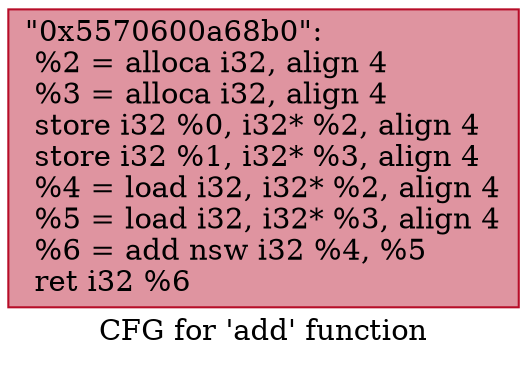 digraph "CFG for 'add' function" {
	label="CFG for 'add' function";

	Node0x5570600a68b0 [shape=record,color="#b70d28ff", style=filled, fillcolor="#b70d2870",label="{\"0x5570600a68b0\":\l  %2 = alloca i32, align 4\l  %3 = alloca i32, align 4\l  store i32 %0, i32* %2, align 4\l  store i32 %1, i32* %3, align 4\l  %4 = load i32, i32* %2, align 4\l  %5 = load i32, i32* %3, align 4\l  %6 = add nsw i32 %4, %5\l  ret i32 %6\l}"];
}
